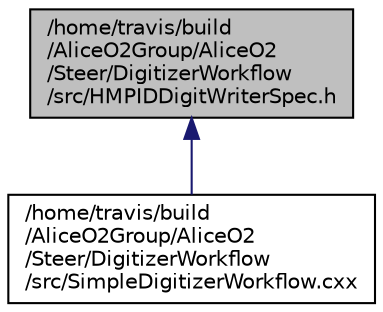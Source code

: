 digraph "/home/travis/build/AliceO2Group/AliceO2/Steer/DigitizerWorkflow/src/HMPIDDigitWriterSpec.h"
{
 // INTERACTIVE_SVG=YES
  bgcolor="transparent";
  edge [fontname="Helvetica",fontsize="10",labelfontname="Helvetica",labelfontsize="10"];
  node [fontname="Helvetica",fontsize="10",shape=record];
  Node164 [label="/home/travis/build\l/AliceO2Group/AliceO2\l/Steer/DigitizerWorkflow\l/src/HMPIDDigitWriterSpec.h",height=0.2,width=0.4,color="black", fillcolor="grey75", style="filled", fontcolor="black"];
  Node164 -> Node165 [dir="back",color="midnightblue",fontsize="10",style="solid",fontname="Helvetica"];
  Node165 [label="/home/travis/build\l/AliceO2Group/AliceO2\l/Steer/DigitizerWorkflow\l/src/SimpleDigitizerWorkflow.cxx",height=0.2,width=0.4,color="black",URL="$d2/dd7/SimpleDigitizerWorkflow_8cxx.html"];
}
